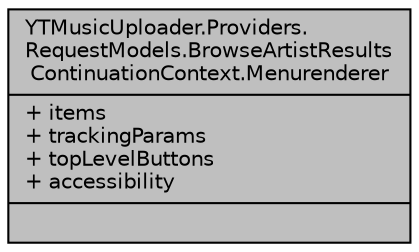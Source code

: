 digraph "YTMusicUploader.Providers.RequestModels.BrowseArtistResultsContinuationContext.Menurenderer"
{
 // LATEX_PDF_SIZE
  edge [fontname="Helvetica",fontsize="10",labelfontname="Helvetica",labelfontsize="10"];
  node [fontname="Helvetica",fontsize="10",shape=record];
  Node1 [label="{YTMusicUploader.Providers.\lRequestModels.BrowseArtistResults\lContinuationContext.Menurenderer\n|+ items\l+ trackingParams\l+ topLevelButtons\l+ accessibility\l|}",height=0.2,width=0.4,color="black", fillcolor="grey75", style="filled", fontcolor="black",tooltip=" "];
}
